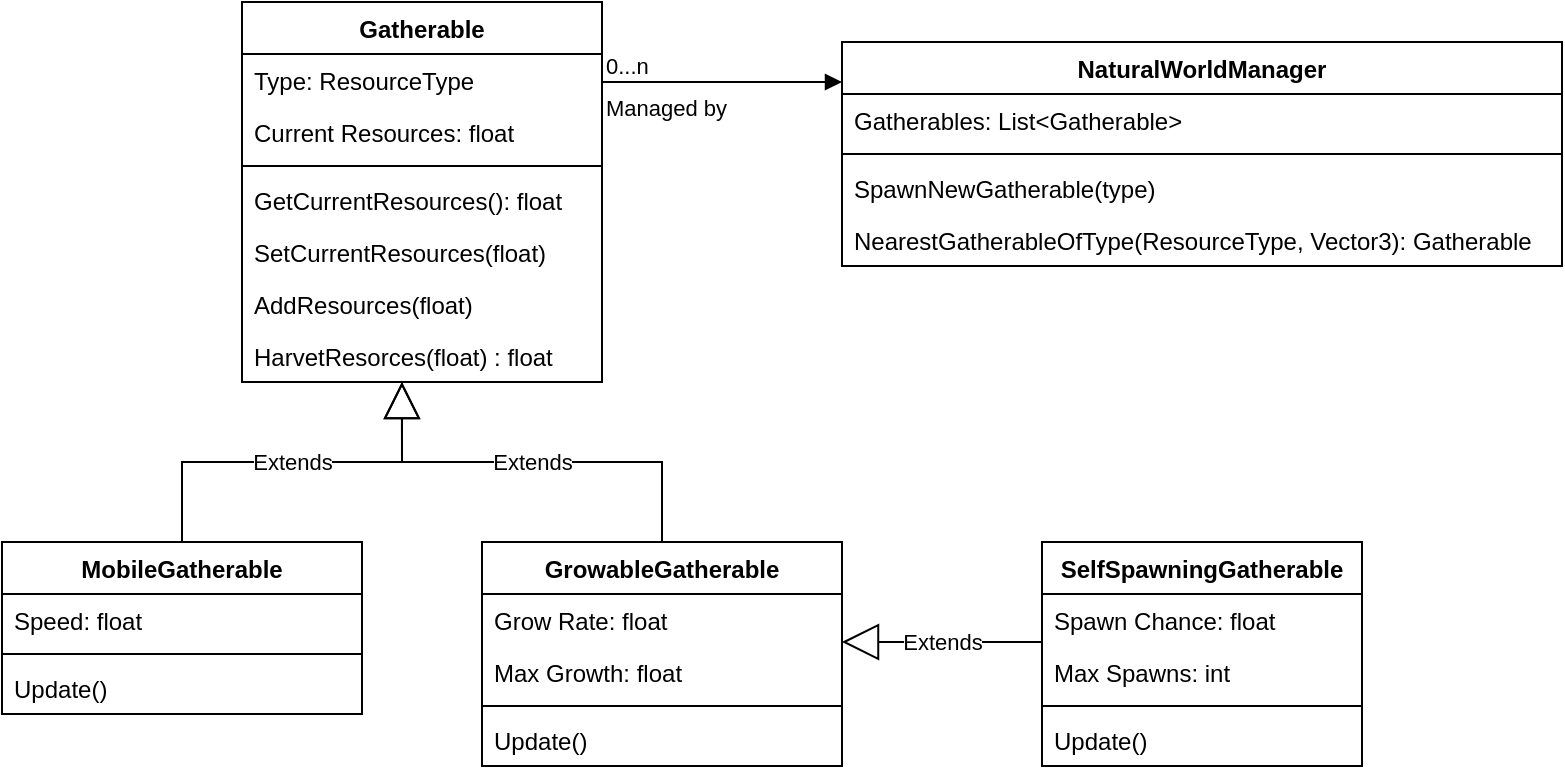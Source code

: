 <mxfile version="20.5.3" type="device"><diagram id="C5RBs43oDa-KdzZeNtuy" name="Page-1"><mxGraphModel dx="1422" dy="780" grid="1" gridSize="10" guides="1" tooltips="1" connect="1" arrows="1" fold="1" page="1" pageScale="1" pageWidth="827" pageHeight="1169" math="0" shadow="0"><root><mxCell id="WIyWlLk6GJQsqaUBKTNV-0"/><mxCell id="WIyWlLk6GJQsqaUBKTNV-1" parent="WIyWlLk6GJQsqaUBKTNV-0"/><mxCell id="PpAvU0d1PAVifOeaOI5--3" value="Gatherable" style="swimlane;fontStyle=1;align=center;verticalAlign=top;childLayout=stackLayout;horizontal=1;startSize=26;horizontalStack=0;resizeParent=1;resizeParentMax=0;resizeLast=0;collapsible=1;marginBottom=0;" vertex="1" parent="WIyWlLk6GJQsqaUBKTNV-1"><mxGeometry x="140" y="80" width="180" height="190" as="geometry"/></mxCell><mxCell id="PpAvU0d1PAVifOeaOI5--4" value="Type: ResourceType" style="text;strokeColor=none;fillColor=none;align=left;verticalAlign=top;spacingLeft=4;spacingRight=4;overflow=hidden;rotatable=0;points=[[0,0.5],[1,0.5]];portConstraint=eastwest;" vertex="1" parent="PpAvU0d1PAVifOeaOI5--3"><mxGeometry y="26" width="180" height="26" as="geometry"/></mxCell><mxCell id="PpAvU0d1PAVifOeaOI5--7" value="Current Resources: float" style="text;strokeColor=none;fillColor=none;align=left;verticalAlign=top;spacingLeft=4;spacingRight=4;overflow=hidden;rotatable=0;points=[[0,0.5],[1,0.5]];portConstraint=eastwest;" vertex="1" parent="PpAvU0d1PAVifOeaOI5--3"><mxGeometry y="52" width="180" height="26" as="geometry"/></mxCell><mxCell id="PpAvU0d1PAVifOeaOI5--5" value="" style="line;strokeWidth=1;fillColor=none;align=left;verticalAlign=middle;spacingTop=-1;spacingLeft=3;spacingRight=3;rotatable=0;labelPosition=right;points=[];portConstraint=eastwest;strokeColor=inherit;" vertex="1" parent="PpAvU0d1PAVifOeaOI5--3"><mxGeometry y="78" width="180" height="8" as="geometry"/></mxCell><mxCell id="PpAvU0d1PAVifOeaOI5--6" value="GetCurrentResources(): float" style="text;strokeColor=none;fillColor=none;align=left;verticalAlign=top;spacingLeft=4;spacingRight=4;overflow=hidden;rotatable=0;points=[[0,0.5],[1,0.5]];portConstraint=eastwest;" vertex="1" parent="PpAvU0d1PAVifOeaOI5--3"><mxGeometry y="86" width="180" height="26" as="geometry"/></mxCell><mxCell id="PpAvU0d1PAVifOeaOI5--9" value="SetCurrentResources(float)" style="text;strokeColor=none;fillColor=none;align=left;verticalAlign=top;spacingLeft=4;spacingRight=4;overflow=hidden;rotatable=0;points=[[0,0.5],[1,0.5]];portConstraint=eastwest;" vertex="1" parent="PpAvU0d1PAVifOeaOI5--3"><mxGeometry y="112" width="180" height="26" as="geometry"/></mxCell><mxCell id="PpAvU0d1PAVifOeaOI5--10" value="AddResources(float)" style="text;strokeColor=none;fillColor=none;align=left;verticalAlign=top;spacingLeft=4;spacingRight=4;overflow=hidden;rotatable=0;points=[[0,0.5],[1,0.5]];portConstraint=eastwest;" vertex="1" parent="PpAvU0d1PAVifOeaOI5--3"><mxGeometry y="138" width="180" height="26" as="geometry"/></mxCell><mxCell id="PpAvU0d1PAVifOeaOI5--11" value="HarvetResorces(float) : float" style="text;strokeColor=none;fillColor=none;align=left;verticalAlign=top;spacingLeft=4;spacingRight=4;overflow=hidden;rotatable=0;points=[[0,0.5],[1,0.5]];portConstraint=eastwest;" vertex="1" parent="PpAvU0d1PAVifOeaOI5--3"><mxGeometry y="164" width="180" height="26" as="geometry"/></mxCell><mxCell id="PpAvU0d1PAVifOeaOI5--12" value="NaturalWorldManager" style="swimlane;fontStyle=1;align=center;verticalAlign=top;childLayout=stackLayout;horizontal=1;startSize=26;horizontalStack=0;resizeParent=1;resizeParentMax=0;resizeLast=0;collapsible=1;marginBottom=0;" vertex="1" parent="WIyWlLk6GJQsqaUBKTNV-1"><mxGeometry x="440" y="100" width="360" height="112" as="geometry"/></mxCell><mxCell id="PpAvU0d1PAVifOeaOI5--19" value="Gatherables: List&lt;Gatherable&gt;" style="text;strokeColor=none;fillColor=none;align=left;verticalAlign=top;spacingLeft=4;spacingRight=4;overflow=hidden;rotatable=0;points=[[0,0.5],[1,0.5]];portConstraint=eastwest;" vertex="1" parent="PpAvU0d1PAVifOeaOI5--12"><mxGeometry y="26" width="360" height="26" as="geometry"/></mxCell><mxCell id="PpAvU0d1PAVifOeaOI5--14" value="" style="line;strokeWidth=1;fillColor=none;align=left;verticalAlign=middle;spacingTop=-1;spacingLeft=3;spacingRight=3;rotatable=0;labelPosition=right;points=[];portConstraint=eastwest;strokeColor=inherit;" vertex="1" parent="PpAvU0d1PAVifOeaOI5--12"><mxGeometry y="52" width="360" height="8" as="geometry"/></mxCell><mxCell id="PpAvU0d1PAVifOeaOI5--29" value="SpawnNewGatherable(type)" style="text;strokeColor=none;fillColor=none;align=left;verticalAlign=top;spacingLeft=4;spacingRight=4;overflow=hidden;rotatable=0;points=[[0,0.5],[1,0.5]];portConstraint=eastwest;" vertex="1" parent="PpAvU0d1PAVifOeaOI5--12"><mxGeometry y="60" width="360" height="26" as="geometry"/></mxCell><mxCell id="PpAvU0d1PAVifOeaOI5--15" value="NearestGatherableOfType(ResourceType, Vector3): Gatherable" style="text;strokeColor=none;fillColor=none;align=left;verticalAlign=top;spacingLeft=4;spacingRight=4;overflow=hidden;rotatable=0;points=[[0,0.5],[1,0.5]];portConstraint=eastwest;" vertex="1" parent="PpAvU0d1PAVifOeaOI5--12"><mxGeometry y="86" width="360" height="26" as="geometry"/></mxCell><mxCell id="PpAvU0d1PAVifOeaOI5--17" value="&lt;div&gt;Managed by&lt;/div&gt;&lt;div&gt;&lt;br&gt;&lt;/div&gt;" style="endArrow=block;endFill=1;html=1;edgeStyle=orthogonalEdgeStyle;align=left;verticalAlign=top;rounded=0;targetPerimeterSpacing=1;" edge="1" parent="WIyWlLk6GJQsqaUBKTNV-1"><mxGeometry x="-1" relative="1" as="geometry"><mxPoint x="320" y="120" as="sourcePoint"/><mxPoint x="440" y="120" as="targetPoint"/></mxGeometry></mxCell><mxCell id="PpAvU0d1PAVifOeaOI5--18" value="0...n" style="edgeLabel;resizable=0;html=1;align=left;verticalAlign=bottom;" connectable="0" vertex="1" parent="PpAvU0d1PAVifOeaOI5--17"><mxGeometry x="-1" relative="1" as="geometry"/></mxCell><mxCell id="PpAvU0d1PAVifOeaOI5--24" value="GrowableGatherable&#xA;" style="swimlane;fontStyle=1;align=center;verticalAlign=top;childLayout=stackLayout;horizontal=1;startSize=26;horizontalStack=0;resizeParent=1;resizeParentMax=0;resizeLast=0;collapsible=1;marginBottom=0;" vertex="1" parent="WIyWlLk6GJQsqaUBKTNV-1"><mxGeometry x="260" y="350" width="180" height="112" as="geometry"/></mxCell><mxCell id="PpAvU0d1PAVifOeaOI5--25" value="Grow Rate: float" style="text;strokeColor=none;fillColor=none;align=left;verticalAlign=top;spacingLeft=4;spacingRight=4;overflow=hidden;rotatable=0;points=[[0,0.5],[1,0.5]];portConstraint=eastwest;" vertex="1" parent="PpAvU0d1PAVifOeaOI5--24"><mxGeometry y="26" width="180" height="26" as="geometry"/></mxCell><mxCell id="PpAvU0d1PAVifOeaOI5--28" value="Max Growth: float" style="text;strokeColor=none;fillColor=none;align=left;verticalAlign=top;spacingLeft=4;spacingRight=4;overflow=hidden;rotatable=0;points=[[0,0.5],[1,0.5]];portConstraint=eastwest;" vertex="1" parent="PpAvU0d1PAVifOeaOI5--24"><mxGeometry y="52" width="180" height="26" as="geometry"/></mxCell><mxCell id="PpAvU0d1PAVifOeaOI5--26" value="" style="line;strokeWidth=1;fillColor=none;align=left;verticalAlign=middle;spacingTop=-1;spacingLeft=3;spacingRight=3;rotatable=0;labelPosition=right;points=[];portConstraint=eastwest;strokeColor=inherit;" vertex="1" parent="PpAvU0d1PAVifOeaOI5--24"><mxGeometry y="78" width="180" height="8" as="geometry"/></mxCell><mxCell id="PpAvU0d1PAVifOeaOI5--27" value="Update()" style="text;strokeColor=none;fillColor=none;align=left;verticalAlign=top;spacingLeft=4;spacingRight=4;overflow=hidden;rotatable=0;points=[[0,0.5],[1,0.5]];portConstraint=eastwest;" vertex="1" parent="PpAvU0d1PAVifOeaOI5--24"><mxGeometry y="86" width="180" height="26" as="geometry"/></mxCell><mxCell id="PpAvU0d1PAVifOeaOI5--30" value="MobileGatherable" style="swimlane;fontStyle=1;align=center;verticalAlign=top;childLayout=stackLayout;horizontal=1;startSize=26;horizontalStack=0;resizeParent=1;resizeParentMax=0;resizeLast=0;collapsible=1;marginBottom=0;" vertex="1" parent="WIyWlLk6GJQsqaUBKTNV-1"><mxGeometry x="20" y="350" width="180" height="86" as="geometry"/></mxCell><mxCell id="PpAvU0d1PAVifOeaOI5--31" value="Speed: float&#xA;" style="text;strokeColor=none;fillColor=none;align=left;verticalAlign=top;spacingLeft=4;spacingRight=4;overflow=hidden;rotatable=0;points=[[0,0.5],[1,0.5]];portConstraint=eastwest;" vertex="1" parent="PpAvU0d1PAVifOeaOI5--30"><mxGeometry y="26" width="180" height="26" as="geometry"/></mxCell><mxCell id="PpAvU0d1PAVifOeaOI5--32" value="" style="line;strokeWidth=1;fillColor=none;align=left;verticalAlign=middle;spacingTop=-1;spacingLeft=3;spacingRight=3;rotatable=0;labelPosition=right;points=[];portConstraint=eastwest;strokeColor=inherit;" vertex="1" parent="PpAvU0d1PAVifOeaOI5--30"><mxGeometry y="52" width="180" height="8" as="geometry"/></mxCell><mxCell id="PpAvU0d1PAVifOeaOI5--33" value="Update()" style="text;strokeColor=none;fillColor=none;align=left;verticalAlign=top;spacingLeft=4;spacingRight=4;overflow=hidden;rotatable=0;points=[[0,0.5],[1,0.5]];portConstraint=eastwest;" vertex="1" parent="PpAvU0d1PAVifOeaOI5--30"><mxGeometry y="60" width="180" height="26" as="geometry"/></mxCell><mxCell id="PpAvU0d1PAVifOeaOI5--35" value="Extends" style="endArrow=block;endSize=16;endFill=0;html=1;rounded=0;targetPerimeterSpacing=1;entryX=0.444;entryY=1;entryDx=0;entryDy=0;entryPerimeter=0;exitX=0.5;exitY=0;exitDx=0;exitDy=0;" edge="1" parent="WIyWlLk6GJQsqaUBKTNV-1" source="PpAvU0d1PAVifOeaOI5--24" target="PpAvU0d1PAVifOeaOI5--11"><mxGeometry width="160" relative="1" as="geometry"><mxPoint x="110" y="340" as="sourcePoint"/><mxPoint x="400" y="510" as="targetPoint"/><Array as="points"><mxPoint x="350" y="310"/><mxPoint x="220" y="310"/></Array></mxGeometry></mxCell><mxCell id="PpAvU0d1PAVifOeaOI5--36" value="Extends" style="endArrow=block;endSize=16;endFill=0;html=1;rounded=0;targetPerimeterSpacing=1;exitX=0.5;exitY=0;exitDx=0;exitDy=0;" edge="1" parent="WIyWlLk6GJQsqaUBKTNV-1" source="PpAvU0d1PAVifOeaOI5--30"><mxGeometry width="160" relative="1" as="geometry"><mxPoint x="105.06" y="358.992" as="sourcePoint"/><mxPoint x="220" y="270" as="targetPoint"/><Array as="points"><mxPoint x="110" y="310"/><mxPoint x="220" y="310"/></Array></mxGeometry></mxCell><mxCell id="PpAvU0d1PAVifOeaOI5--38" value="SelfSpawningGatherable&#xA;" style="swimlane;fontStyle=1;align=center;verticalAlign=top;childLayout=stackLayout;horizontal=1;startSize=26;horizontalStack=0;resizeParent=1;resizeParentMax=0;resizeLast=0;collapsible=1;marginBottom=0;" vertex="1" parent="WIyWlLk6GJQsqaUBKTNV-1"><mxGeometry x="540" y="350" width="160" height="112" as="geometry"/></mxCell><mxCell id="PpAvU0d1PAVifOeaOI5--39" value="Spawn Chance: float&#xA;" style="text;strokeColor=none;fillColor=none;align=left;verticalAlign=top;spacingLeft=4;spacingRight=4;overflow=hidden;rotatable=0;points=[[0,0.5],[1,0.5]];portConstraint=eastwest;" vertex="1" parent="PpAvU0d1PAVifOeaOI5--38"><mxGeometry y="26" width="160" height="26" as="geometry"/></mxCell><mxCell id="PpAvU0d1PAVifOeaOI5--42" value="Max Spawns: int" style="text;strokeColor=none;fillColor=none;align=left;verticalAlign=top;spacingLeft=4;spacingRight=4;overflow=hidden;rotatable=0;points=[[0,0.5],[1,0.5]];portConstraint=eastwest;" vertex="1" parent="PpAvU0d1PAVifOeaOI5--38"><mxGeometry y="52" width="160" height="26" as="geometry"/></mxCell><mxCell id="PpAvU0d1PAVifOeaOI5--40" value="" style="line;strokeWidth=1;fillColor=none;align=left;verticalAlign=middle;spacingTop=-1;spacingLeft=3;spacingRight=3;rotatable=0;labelPosition=right;points=[];portConstraint=eastwest;strokeColor=inherit;" vertex="1" parent="PpAvU0d1PAVifOeaOI5--38"><mxGeometry y="78" width="160" height="8" as="geometry"/></mxCell><mxCell id="PpAvU0d1PAVifOeaOI5--41" value="Update()" style="text;strokeColor=none;fillColor=none;align=left;verticalAlign=top;spacingLeft=4;spacingRight=4;overflow=hidden;rotatable=0;points=[[0,0.5],[1,0.5]];portConstraint=eastwest;" vertex="1" parent="PpAvU0d1PAVifOeaOI5--38"><mxGeometry y="86" width="160" height="26" as="geometry"/></mxCell><mxCell id="PpAvU0d1PAVifOeaOI5--43" value="Extends" style="endArrow=block;endSize=16;endFill=0;html=1;rounded=0;targetPerimeterSpacing=1;" edge="1" parent="WIyWlLk6GJQsqaUBKTNV-1"><mxGeometry width="160" relative="1" as="geometry"><mxPoint x="540" y="400" as="sourcePoint"/><mxPoint x="440" y="400" as="targetPoint"/><Array as="points"><mxPoint x="480" y="400"/></Array></mxGeometry></mxCell></root></mxGraphModel></diagram></mxfile>